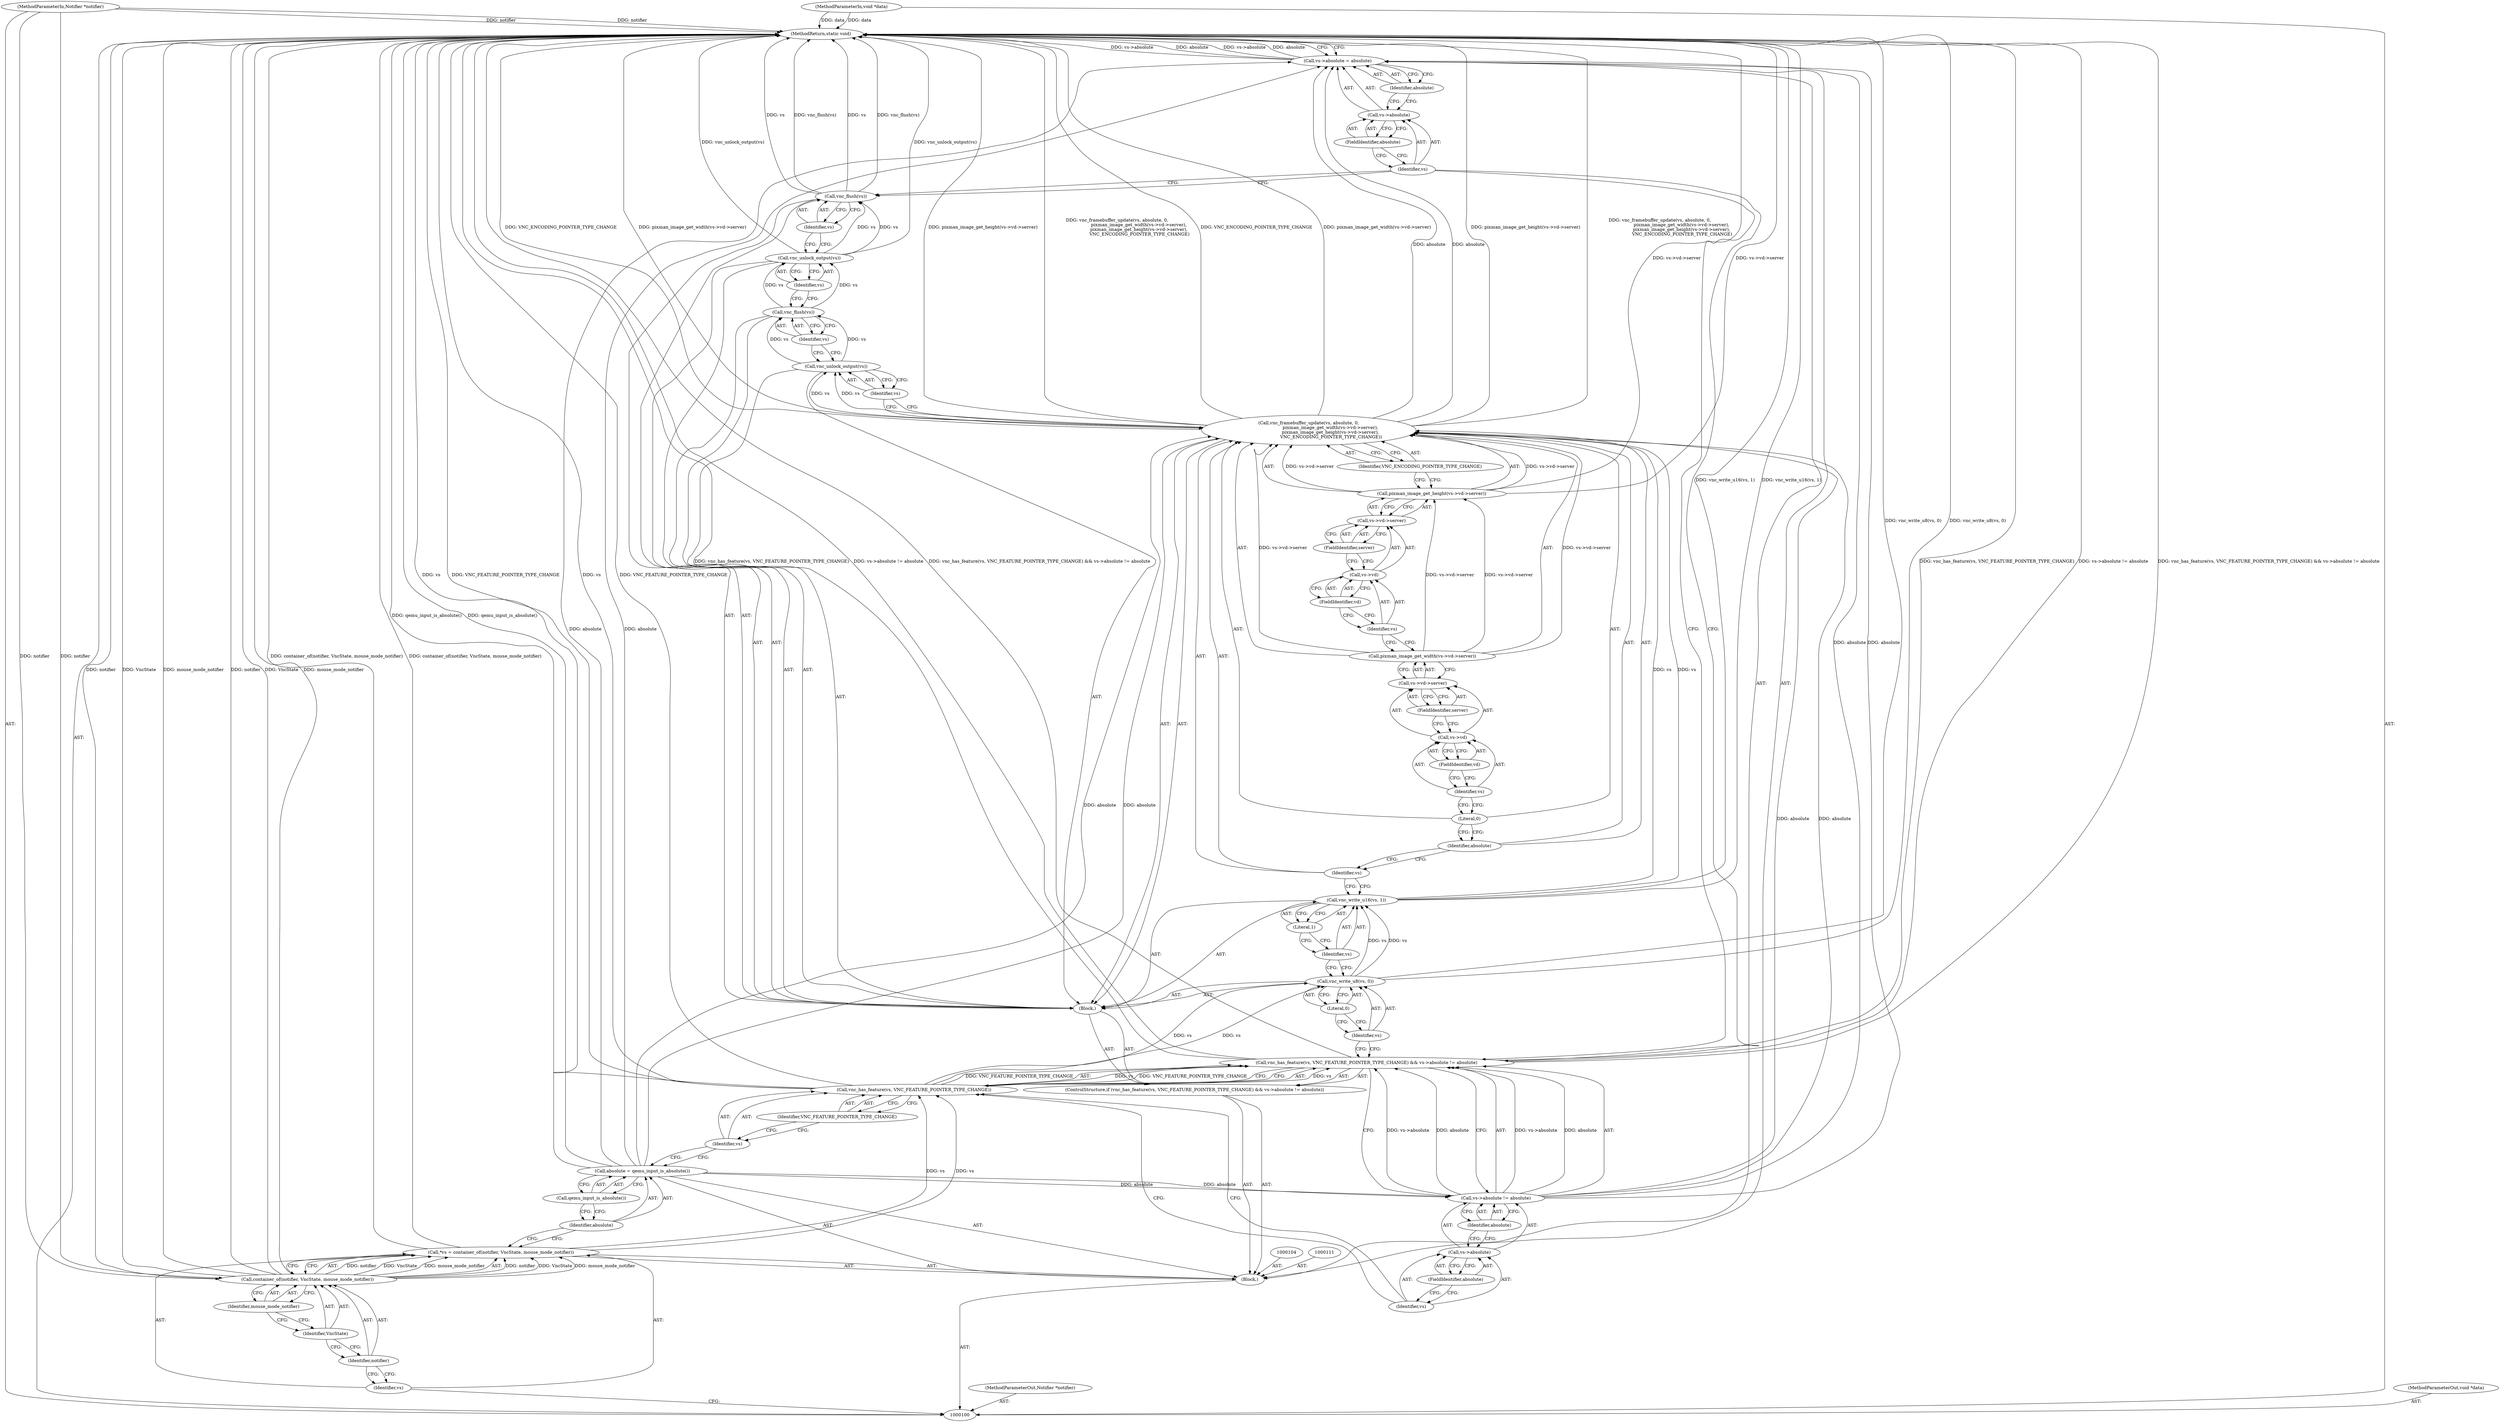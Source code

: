 digraph "0_qemu_bea60dd7679364493a0d7f5b54316c767cf894ef" {
"1000162" [label="(MethodReturn,static void)"];
"1000101" [label="(MethodParameterIn,Notifier *notifier)"];
"1000240" [label="(MethodParameterOut,Notifier *notifier)"];
"1000102" [label="(MethodParameterIn,void *data)"];
"1000241" [label="(MethodParameterOut,void *data)"];
"1000136" [label="(Call,pixman_image_get_width(vs->vd->server))"];
"1000137" [label="(Call,vs->vd->server)"];
"1000138" [label="(Call,vs->vd)"];
"1000139" [label="(Identifier,vs)"];
"1000140" [label="(FieldIdentifier,vd)"];
"1000141" [label="(FieldIdentifier,server)"];
"1000142" [label="(Call,pixman_image_get_height(vs->vd->server))"];
"1000143" [label="(Call,vs->vd->server)"];
"1000144" [label="(Call,vs->vd)"];
"1000145" [label="(Identifier,vs)"];
"1000146" [label="(FieldIdentifier,vd)"];
"1000147" [label="(FieldIdentifier,server)"];
"1000148" [label="(Identifier,VNC_ENCODING_POINTER_TYPE_CHANGE)"];
"1000150" [label="(Identifier,vs)"];
"1000149" [label="(Call,vnc_unlock_output(vs))"];
"1000152" [label="(Identifier,vs)"];
"1000151" [label="(Call,vnc_flush(vs))"];
"1000154" [label="(Identifier,vs)"];
"1000153" [label="(Call,vnc_unlock_output(vs))"];
"1000156" [label="(Identifier,vs)"];
"1000155" [label="(Call,vnc_flush(vs))"];
"1000161" [label="(Identifier,absolute)"];
"1000157" [label="(Call,vs->absolute = absolute)"];
"1000158" [label="(Call,vs->absolute)"];
"1000159" [label="(Identifier,vs)"];
"1000160" [label="(FieldIdentifier,absolute)"];
"1000103" [label="(Block,)"];
"1000105" [label="(Call,*vs = container_of(notifier, VncState, mouse_mode_notifier))"];
"1000106" [label="(Identifier,vs)"];
"1000107" [label="(Call,container_of(notifier, VncState, mouse_mode_notifier))"];
"1000108" [label="(Identifier,notifier)"];
"1000109" [label="(Identifier,VncState)"];
"1000110" [label="(Identifier,mouse_mode_notifier)"];
"1000114" [label="(Call,qemu_input_is_absolute())"];
"1000112" [label="(Call,absolute = qemu_input_is_absolute())"];
"1000113" [label="(Identifier,absolute)"];
"1000118" [label="(Identifier,vs)"];
"1000119" [label="(Identifier,VNC_FEATURE_POINTER_TYPE_CHANGE)"];
"1000115" [label="(ControlStructure,if (vnc_has_feature(vs, VNC_FEATURE_POINTER_TYPE_CHANGE) && vs->absolute != absolute))"];
"1000120" [label="(Call,vs->absolute != absolute)"];
"1000121" [label="(Call,vs->absolute)"];
"1000122" [label="(Identifier,vs)"];
"1000123" [label="(FieldIdentifier,absolute)"];
"1000116" [label="(Call,vnc_has_feature(vs, VNC_FEATURE_POINTER_TYPE_CHANGE) && vs->absolute != absolute)"];
"1000117" [label="(Call,vnc_has_feature(vs, VNC_FEATURE_POINTER_TYPE_CHANGE))"];
"1000124" [label="(Identifier,absolute)"];
"1000125" [label="(Block,)"];
"1000127" [label="(Identifier,vs)"];
"1000128" [label="(Literal,0)"];
"1000126" [label="(Call,vnc_write_u8(vs, 0))"];
"1000130" [label="(Identifier,vs)"];
"1000131" [label="(Literal,1)"];
"1000129" [label="(Call,vnc_write_u16(vs, 1))"];
"1000133" [label="(Identifier,vs)"];
"1000134" [label="(Identifier,absolute)"];
"1000135" [label="(Literal,0)"];
"1000132" [label="(Call,vnc_framebuffer_update(vs, absolute, 0,\n                               pixman_image_get_width(vs->vd->server),\n                               pixman_image_get_height(vs->vd->server),\n                                VNC_ENCODING_POINTER_TYPE_CHANGE))"];
"1000162" -> "1000100"  [label="AST: "];
"1000162" -> "1000157"  [label="CFG: "];
"1000116" -> "1000162"  [label="DDG: vnc_has_feature(vs, VNC_FEATURE_POINTER_TYPE_CHANGE)"];
"1000116" -> "1000162"  [label="DDG: vs->absolute != absolute"];
"1000116" -> "1000162"  [label="DDG: vnc_has_feature(vs, VNC_FEATURE_POINTER_TYPE_CHANGE) && vs->absolute != absolute"];
"1000126" -> "1000162"  [label="DDG: vnc_write_u8(vs, 0)"];
"1000132" -> "1000162"  [label="DDG: pixman_image_get_height(vs->vd->server)"];
"1000132" -> "1000162"  [label="DDG: vnc_framebuffer_update(vs, absolute, 0,\n                               pixman_image_get_width(vs->vd->server),\n                               pixman_image_get_height(vs->vd->server),\n                                VNC_ENCODING_POINTER_TYPE_CHANGE)"];
"1000132" -> "1000162"  [label="DDG: VNC_ENCODING_POINTER_TYPE_CHANGE"];
"1000132" -> "1000162"  [label="DDG: pixman_image_get_width(vs->vd->server)"];
"1000107" -> "1000162"  [label="DDG: notifier"];
"1000107" -> "1000162"  [label="DDG: VncState"];
"1000107" -> "1000162"  [label="DDG: mouse_mode_notifier"];
"1000105" -> "1000162"  [label="DDG: container_of(notifier, VncState, mouse_mode_notifier)"];
"1000112" -> "1000162"  [label="DDG: qemu_input_is_absolute()"];
"1000153" -> "1000162"  [label="DDG: vnc_unlock_output(vs)"];
"1000117" -> "1000162"  [label="DDG: vs"];
"1000117" -> "1000162"  [label="DDG: VNC_FEATURE_POINTER_TYPE_CHANGE"];
"1000155" -> "1000162"  [label="DDG: vs"];
"1000155" -> "1000162"  [label="DDG: vnc_flush(vs)"];
"1000129" -> "1000162"  [label="DDG: vnc_write_u16(vs, 1)"];
"1000157" -> "1000162"  [label="DDG: vs->absolute"];
"1000157" -> "1000162"  [label="DDG: absolute"];
"1000102" -> "1000162"  [label="DDG: data"];
"1000101" -> "1000162"  [label="DDG: notifier"];
"1000142" -> "1000162"  [label="DDG: vs->vd->server"];
"1000101" -> "1000100"  [label="AST: "];
"1000101" -> "1000162"  [label="DDG: notifier"];
"1000101" -> "1000107"  [label="DDG: notifier"];
"1000240" -> "1000100"  [label="AST: "];
"1000102" -> "1000100"  [label="AST: "];
"1000102" -> "1000162"  [label="DDG: data"];
"1000241" -> "1000100"  [label="AST: "];
"1000136" -> "1000132"  [label="AST: "];
"1000136" -> "1000137"  [label="CFG: "];
"1000137" -> "1000136"  [label="AST: "];
"1000145" -> "1000136"  [label="CFG: "];
"1000136" -> "1000132"  [label="DDG: vs->vd->server"];
"1000136" -> "1000142"  [label="DDG: vs->vd->server"];
"1000137" -> "1000136"  [label="AST: "];
"1000137" -> "1000141"  [label="CFG: "];
"1000138" -> "1000137"  [label="AST: "];
"1000141" -> "1000137"  [label="AST: "];
"1000136" -> "1000137"  [label="CFG: "];
"1000138" -> "1000137"  [label="AST: "];
"1000138" -> "1000140"  [label="CFG: "];
"1000139" -> "1000138"  [label="AST: "];
"1000140" -> "1000138"  [label="AST: "];
"1000141" -> "1000138"  [label="CFG: "];
"1000139" -> "1000138"  [label="AST: "];
"1000139" -> "1000135"  [label="CFG: "];
"1000140" -> "1000139"  [label="CFG: "];
"1000140" -> "1000138"  [label="AST: "];
"1000140" -> "1000139"  [label="CFG: "];
"1000138" -> "1000140"  [label="CFG: "];
"1000141" -> "1000137"  [label="AST: "];
"1000141" -> "1000138"  [label="CFG: "];
"1000137" -> "1000141"  [label="CFG: "];
"1000142" -> "1000132"  [label="AST: "];
"1000142" -> "1000143"  [label="CFG: "];
"1000143" -> "1000142"  [label="AST: "];
"1000148" -> "1000142"  [label="CFG: "];
"1000142" -> "1000162"  [label="DDG: vs->vd->server"];
"1000142" -> "1000132"  [label="DDG: vs->vd->server"];
"1000136" -> "1000142"  [label="DDG: vs->vd->server"];
"1000143" -> "1000142"  [label="AST: "];
"1000143" -> "1000147"  [label="CFG: "];
"1000144" -> "1000143"  [label="AST: "];
"1000147" -> "1000143"  [label="AST: "];
"1000142" -> "1000143"  [label="CFG: "];
"1000144" -> "1000143"  [label="AST: "];
"1000144" -> "1000146"  [label="CFG: "];
"1000145" -> "1000144"  [label="AST: "];
"1000146" -> "1000144"  [label="AST: "];
"1000147" -> "1000144"  [label="CFG: "];
"1000145" -> "1000144"  [label="AST: "];
"1000145" -> "1000136"  [label="CFG: "];
"1000146" -> "1000145"  [label="CFG: "];
"1000146" -> "1000144"  [label="AST: "];
"1000146" -> "1000145"  [label="CFG: "];
"1000144" -> "1000146"  [label="CFG: "];
"1000147" -> "1000143"  [label="AST: "];
"1000147" -> "1000144"  [label="CFG: "];
"1000143" -> "1000147"  [label="CFG: "];
"1000148" -> "1000132"  [label="AST: "];
"1000148" -> "1000142"  [label="CFG: "];
"1000132" -> "1000148"  [label="CFG: "];
"1000150" -> "1000149"  [label="AST: "];
"1000150" -> "1000132"  [label="CFG: "];
"1000149" -> "1000150"  [label="CFG: "];
"1000149" -> "1000125"  [label="AST: "];
"1000149" -> "1000150"  [label="CFG: "];
"1000150" -> "1000149"  [label="AST: "];
"1000152" -> "1000149"  [label="CFG: "];
"1000132" -> "1000149"  [label="DDG: vs"];
"1000149" -> "1000151"  [label="DDG: vs"];
"1000152" -> "1000151"  [label="AST: "];
"1000152" -> "1000149"  [label="CFG: "];
"1000151" -> "1000152"  [label="CFG: "];
"1000151" -> "1000125"  [label="AST: "];
"1000151" -> "1000152"  [label="CFG: "];
"1000152" -> "1000151"  [label="AST: "];
"1000154" -> "1000151"  [label="CFG: "];
"1000149" -> "1000151"  [label="DDG: vs"];
"1000151" -> "1000153"  [label="DDG: vs"];
"1000154" -> "1000153"  [label="AST: "];
"1000154" -> "1000151"  [label="CFG: "];
"1000153" -> "1000154"  [label="CFG: "];
"1000153" -> "1000125"  [label="AST: "];
"1000153" -> "1000154"  [label="CFG: "];
"1000154" -> "1000153"  [label="AST: "];
"1000156" -> "1000153"  [label="CFG: "];
"1000153" -> "1000162"  [label="DDG: vnc_unlock_output(vs)"];
"1000151" -> "1000153"  [label="DDG: vs"];
"1000153" -> "1000155"  [label="DDG: vs"];
"1000156" -> "1000155"  [label="AST: "];
"1000156" -> "1000153"  [label="CFG: "];
"1000155" -> "1000156"  [label="CFG: "];
"1000155" -> "1000125"  [label="AST: "];
"1000155" -> "1000156"  [label="CFG: "];
"1000156" -> "1000155"  [label="AST: "];
"1000159" -> "1000155"  [label="CFG: "];
"1000155" -> "1000162"  [label="DDG: vs"];
"1000155" -> "1000162"  [label="DDG: vnc_flush(vs)"];
"1000153" -> "1000155"  [label="DDG: vs"];
"1000161" -> "1000157"  [label="AST: "];
"1000161" -> "1000158"  [label="CFG: "];
"1000157" -> "1000161"  [label="CFG: "];
"1000157" -> "1000103"  [label="AST: "];
"1000157" -> "1000161"  [label="CFG: "];
"1000158" -> "1000157"  [label="AST: "];
"1000161" -> "1000157"  [label="AST: "];
"1000162" -> "1000157"  [label="CFG: "];
"1000157" -> "1000162"  [label="DDG: vs->absolute"];
"1000157" -> "1000162"  [label="DDG: absolute"];
"1000132" -> "1000157"  [label="DDG: absolute"];
"1000112" -> "1000157"  [label="DDG: absolute"];
"1000120" -> "1000157"  [label="DDG: absolute"];
"1000158" -> "1000157"  [label="AST: "];
"1000158" -> "1000160"  [label="CFG: "];
"1000159" -> "1000158"  [label="AST: "];
"1000160" -> "1000158"  [label="AST: "];
"1000161" -> "1000158"  [label="CFG: "];
"1000159" -> "1000158"  [label="AST: "];
"1000159" -> "1000155"  [label="CFG: "];
"1000159" -> "1000116"  [label="CFG: "];
"1000160" -> "1000159"  [label="CFG: "];
"1000160" -> "1000158"  [label="AST: "];
"1000160" -> "1000159"  [label="CFG: "];
"1000158" -> "1000160"  [label="CFG: "];
"1000103" -> "1000100"  [label="AST: "];
"1000104" -> "1000103"  [label="AST: "];
"1000105" -> "1000103"  [label="AST: "];
"1000111" -> "1000103"  [label="AST: "];
"1000112" -> "1000103"  [label="AST: "];
"1000115" -> "1000103"  [label="AST: "];
"1000157" -> "1000103"  [label="AST: "];
"1000105" -> "1000103"  [label="AST: "];
"1000105" -> "1000107"  [label="CFG: "];
"1000106" -> "1000105"  [label="AST: "];
"1000107" -> "1000105"  [label="AST: "];
"1000113" -> "1000105"  [label="CFG: "];
"1000105" -> "1000162"  [label="DDG: container_of(notifier, VncState, mouse_mode_notifier)"];
"1000107" -> "1000105"  [label="DDG: notifier"];
"1000107" -> "1000105"  [label="DDG: VncState"];
"1000107" -> "1000105"  [label="DDG: mouse_mode_notifier"];
"1000105" -> "1000117"  [label="DDG: vs"];
"1000106" -> "1000105"  [label="AST: "];
"1000106" -> "1000100"  [label="CFG: "];
"1000108" -> "1000106"  [label="CFG: "];
"1000107" -> "1000105"  [label="AST: "];
"1000107" -> "1000110"  [label="CFG: "];
"1000108" -> "1000107"  [label="AST: "];
"1000109" -> "1000107"  [label="AST: "];
"1000110" -> "1000107"  [label="AST: "];
"1000105" -> "1000107"  [label="CFG: "];
"1000107" -> "1000162"  [label="DDG: notifier"];
"1000107" -> "1000162"  [label="DDG: VncState"];
"1000107" -> "1000162"  [label="DDG: mouse_mode_notifier"];
"1000107" -> "1000105"  [label="DDG: notifier"];
"1000107" -> "1000105"  [label="DDG: VncState"];
"1000107" -> "1000105"  [label="DDG: mouse_mode_notifier"];
"1000101" -> "1000107"  [label="DDG: notifier"];
"1000108" -> "1000107"  [label="AST: "];
"1000108" -> "1000106"  [label="CFG: "];
"1000109" -> "1000108"  [label="CFG: "];
"1000109" -> "1000107"  [label="AST: "];
"1000109" -> "1000108"  [label="CFG: "];
"1000110" -> "1000109"  [label="CFG: "];
"1000110" -> "1000107"  [label="AST: "];
"1000110" -> "1000109"  [label="CFG: "];
"1000107" -> "1000110"  [label="CFG: "];
"1000114" -> "1000112"  [label="AST: "];
"1000114" -> "1000113"  [label="CFG: "];
"1000112" -> "1000114"  [label="CFG: "];
"1000112" -> "1000103"  [label="AST: "];
"1000112" -> "1000114"  [label="CFG: "];
"1000113" -> "1000112"  [label="AST: "];
"1000114" -> "1000112"  [label="AST: "];
"1000118" -> "1000112"  [label="CFG: "];
"1000112" -> "1000162"  [label="DDG: qemu_input_is_absolute()"];
"1000112" -> "1000120"  [label="DDG: absolute"];
"1000112" -> "1000132"  [label="DDG: absolute"];
"1000112" -> "1000157"  [label="DDG: absolute"];
"1000113" -> "1000112"  [label="AST: "];
"1000113" -> "1000105"  [label="CFG: "];
"1000114" -> "1000113"  [label="CFG: "];
"1000118" -> "1000117"  [label="AST: "];
"1000118" -> "1000112"  [label="CFG: "];
"1000119" -> "1000118"  [label="CFG: "];
"1000119" -> "1000117"  [label="AST: "];
"1000119" -> "1000118"  [label="CFG: "];
"1000117" -> "1000119"  [label="CFG: "];
"1000115" -> "1000103"  [label="AST: "];
"1000116" -> "1000115"  [label="AST: "];
"1000125" -> "1000115"  [label="AST: "];
"1000120" -> "1000116"  [label="AST: "];
"1000120" -> "1000124"  [label="CFG: "];
"1000121" -> "1000120"  [label="AST: "];
"1000124" -> "1000120"  [label="AST: "];
"1000116" -> "1000120"  [label="CFG: "];
"1000120" -> "1000116"  [label="DDG: vs->absolute"];
"1000120" -> "1000116"  [label="DDG: absolute"];
"1000112" -> "1000120"  [label="DDG: absolute"];
"1000120" -> "1000132"  [label="DDG: absolute"];
"1000120" -> "1000157"  [label="DDG: absolute"];
"1000121" -> "1000120"  [label="AST: "];
"1000121" -> "1000123"  [label="CFG: "];
"1000122" -> "1000121"  [label="AST: "];
"1000123" -> "1000121"  [label="AST: "];
"1000124" -> "1000121"  [label="CFG: "];
"1000122" -> "1000121"  [label="AST: "];
"1000122" -> "1000117"  [label="CFG: "];
"1000123" -> "1000122"  [label="CFG: "];
"1000123" -> "1000121"  [label="AST: "];
"1000123" -> "1000122"  [label="CFG: "];
"1000121" -> "1000123"  [label="CFG: "];
"1000116" -> "1000115"  [label="AST: "];
"1000116" -> "1000117"  [label="CFG: "];
"1000116" -> "1000120"  [label="CFG: "];
"1000117" -> "1000116"  [label="AST: "];
"1000120" -> "1000116"  [label="AST: "];
"1000127" -> "1000116"  [label="CFG: "];
"1000159" -> "1000116"  [label="CFG: "];
"1000116" -> "1000162"  [label="DDG: vnc_has_feature(vs, VNC_FEATURE_POINTER_TYPE_CHANGE)"];
"1000116" -> "1000162"  [label="DDG: vs->absolute != absolute"];
"1000116" -> "1000162"  [label="DDG: vnc_has_feature(vs, VNC_FEATURE_POINTER_TYPE_CHANGE) && vs->absolute != absolute"];
"1000117" -> "1000116"  [label="DDG: vs"];
"1000117" -> "1000116"  [label="DDG: VNC_FEATURE_POINTER_TYPE_CHANGE"];
"1000120" -> "1000116"  [label="DDG: vs->absolute"];
"1000120" -> "1000116"  [label="DDG: absolute"];
"1000117" -> "1000116"  [label="AST: "];
"1000117" -> "1000119"  [label="CFG: "];
"1000118" -> "1000117"  [label="AST: "];
"1000119" -> "1000117"  [label="AST: "];
"1000122" -> "1000117"  [label="CFG: "];
"1000116" -> "1000117"  [label="CFG: "];
"1000117" -> "1000162"  [label="DDG: vs"];
"1000117" -> "1000162"  [label="DDG: VNC_FEATURE_POINTER_TYPE_CHANGE"];
"1000117" -> "1000116"  [label="DDG: vs"];
"1000117" -> "1000116"  [label="DDG: VNC_FEATURE_POINTER_TYPE_CHANGE"];
"1000105" -> "1000117"  [label="DDG: vs"];
"1000117" -> "1000126"  [label="DDG: vs"];
"1000124" -> "1000120"  [label="AST: "];
"1000124" -> "1000121"  [label="CFG: "];
"1000120" -> "1000124"  [label="CFG: "];
"1000125" -> "1000115"  [label="AST: "];
"1000126" -> "1000125"  [label="AST: "];
"1000129" -> "1000125"  [label="AST: "];
"1000132" -> "1000125"  [label="AST: "];
"1000149" -> "1000125"  [label="AST: "];
"1000151" -> "1000125"  [label="AST: "];
"1000153" -> "1000125"  [label="AST: "];
"1000155" -> "1000125"  [label="AST: "];
"1000127" -> "1000126"  [label="AST: "];
"1000127" -> "1000116"  [label="CFG: "];
"1000128" -> "1000127"  [label="CFG: "];
"1000128" -> "1000126"  [label="AST: "];
"1000128" -> "1000127"  [label="CFG: "];
"1000126" -> "1000128"  [label="CFG: "];
"1000126" -> "1000125"  [label="AST: "];
"1000126" -> "1000128"  [label="CFG: "];
"1000127" -> "1000126"  [label="AST: "];
"1000128" -> "1000126"  [label="AST: "];
"1000130" -> "1000126"  [label="CFG: "];
"1000126" -> "1000162"  [label="DDG: vnc_write_u8(vs, 0)"];
"1000117" -> "1000126"  [label="DDG: vs"];
"1000126" -> "1000129"  [label="DDG: vs"];
"1000130" -> "1000129"  [label="AST: "];
"1000130" -> "1000126"  [label="CFG: "];
"1000131" -> "1000130"  [label="CFG: "];
"1000131" -> "1000129"  [label="AST: "];
"1000131" -> "1000130"  [label="CFG: "];
"1000129" -> "1000131"  [label="CFG: "];
"1000129" -> "1000125"  [label="AST: "];
"1000129" -> "1000131"  [label="CFG: "];
"1000130" -> "1000129"  [label="AST: "];
"1000131" -> "1000129"  [label="AST: "];
"1000133" -> "1000129"  [label="CFG: "];
"1000129" -> "1000162"  [label="DDG: vnc_write_u16(vs, 1)"];
"1000126" -> "1000129"  [label="DDG: vs"];
"1000129" -> "1000132"  [label="DDG: vs"];
"1000133" -> "1000132"  [label="AST: "];
"1000133" -> "1000129"  [label="CFG: "];
"1000134" -> "1000133"  [label="CFG: "];
"1000134" -> "1000132"  [label="AST: "];
"1000134" -> "1000133"  [label="CFG: "];
"1000135" -> "1000134"  [label="CFG: "];
"1000135" -> "1000132"  [label="AST: "];
"1000135" -> "1000134"  [label="CFG: "];
"1000139" -> "1000135"  [label="CFG: "];
"1000132" -> "1000125"  [label="AST: "];
"1000132" -> "1000148"  [label="CFG: "];
"1000133" -> "1000132"  [label="AST: "];
"1000134" -> "1000132"  [label="AST: "];
"1000135" -> "1000132"  [label="AST: "];
"1000136" -> "1000132"  [label="AST: "];
"1000142" -> "1000132"  [label="AST: "];
"1000148" -> "1000132"  [label="AST: "];
"1000150" -> "1000132"  [label="CFG: "];
"1000132" -> "1000162"  [label="DDG: pixman_image_get_height(vs->vd->server)"];
"1000132" -> "1000162"  [label="DDG: vnc_framebuffer_update(vs, absolute, 0,\n                               pixman_image_get_width(vs->vd->server),\n                               pixman_image_get_height(vs->vd->server),\n                                VNC_ENCODING_POINTER_TYPE_CHANGE)"];
"1000132" -> "1000162"  [label="DDG: VNC_ENCODING_POINTER_TYPE_CHANGE"];
"1000132" -> "1000162"  [label="DDG: pixman_image_get_width(vs->vd->server)"];
"1000129" -> "1000132"  [label="DDG: vs"];
"1000112" -> "1000132"  [label="DDG: absolute"];
"1000120" -> "1000132"  [label="DDG: absolute"];
"1000136" -> "1000132"  [label="DDG: vs->vd->server"];
"1000142" -> "1000132"  [label="DDG: vs->vd->server"];
"1000132" -> "1000149"  [label="DDG: vs"];
"1000132" -> "1000157"  [label="DDG: absolute"];
}
